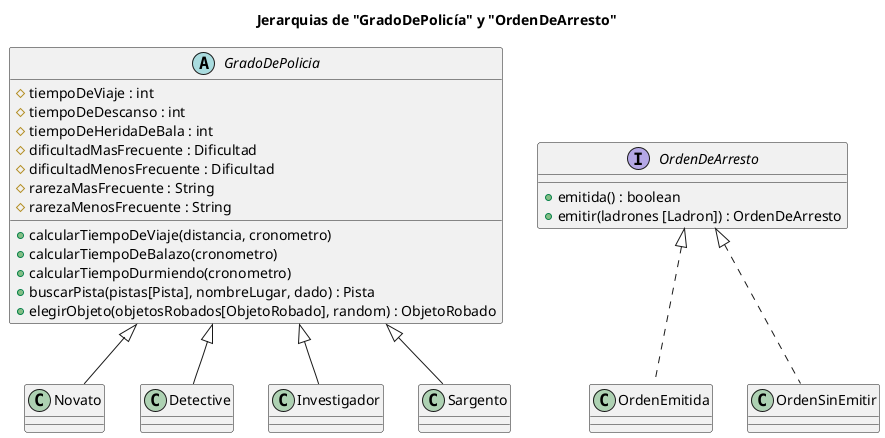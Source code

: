@startuml
title Jerarquias de "GradoDePolicía" y "OrdenDeArresto"
abstract class GradoDePolicia{
    # tiempoDeViaje : int
    # tiempoDeDescanso : int
    # tiempoDeHeridaDeBala : int
    # dificultadMasFrecuente : Dificultad
    # dificultadMenosFrecuente : Dificultad
    # rarezaMasFrecuente : String
    # rarezaMenosFrecuente : String
    + calcularTiempoDeViaje(distancia, cronometro)
    + calcularTiempoDeBalazo(cronometro)
    + calcularTiempoDurmiendo(cronometro)
    + buscarPista(pistas[Pista], nombreLugar, dado) : Pista
    + elegirObjeto(objetosRobados[ObjetoRobado], random) : ObjetoRobado
}
class Novato{}
class Detective{}
class Investigador{}
class Sargento{}

interface OrdenDeArresto{
    + emitida() : boolean
    + emitir(ladrones [Ladron]) : OrdenDeArresto
}

class OrdenEmitida{

}
class OrdenSinEmitir{

}

GradoDePolicia <|-- Novato
GradoDePolicia <|-- Detective
GradoDePolicia <|-- Investigador
GradoDePolicia <|-- Sargento

OrdenDeArresto <|.. OrdenEmitida
OrdenDeArresto <|.. OrdenSinEmitir
@enduml